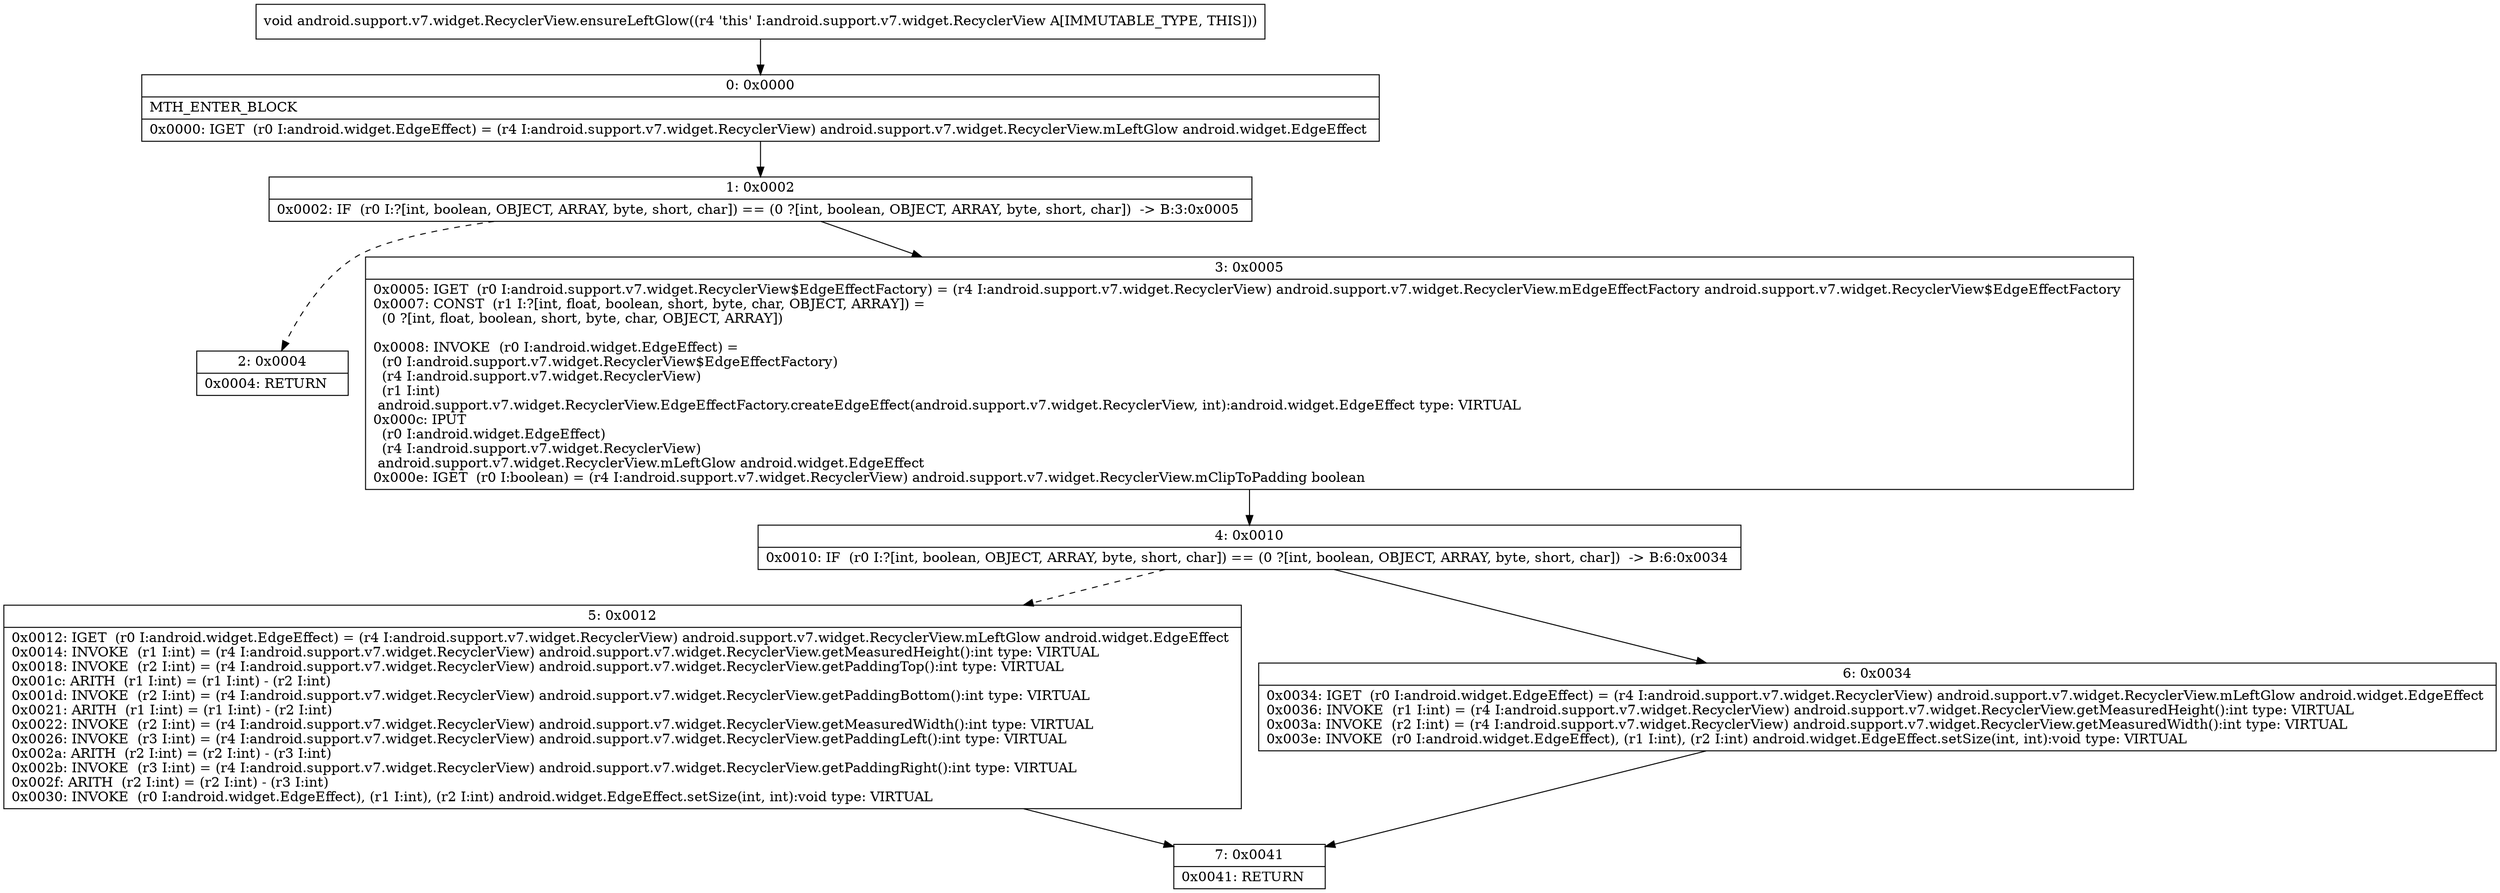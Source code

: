 digraph "CFG forandroid.support.v7.widget.RecyclerView.ensureLeftGlow()V" {
Node_0 [shape=record,label="{0\:\ 0x0000|MTH_ENTER_BLOCK\l|0x0000: IGET  (r0 I:android.widget.EdgeEffect) = (r4 I:android.support.v7.widget.RecyclerView) android.support.v7.widget.RecyclerView.mLeftGlow android.widget.EdgeEffect \l}"];
Node_1 [shape=record,label="{1\:\ 0x0002|0x0002: IF  (r0 I:?[int, boolean, OBJECT, ARRAY, byte, short, char]) == (0 ?[int, boolean, OBJECT, ARRAY, byte, short, char])  \-\> B:3:0x0005 \l}"];
Node_2 [shape=record,label="{2\:\ 0x0004|0x0004: RETURN   \l}"];
Node_3 [shape=record,label="{3\:\ 0x0005|0x0005: IGET  (r0 I:android.support.v7.widget.RecyclerView$EdgeEffectFactory) = (r4 I:android.support.v7.widget.RecyclerView) android.support.v7.widget.RecyclerView.mEdgeEffectFactory android.support.v7.widget.RecyclerView$EdgeEffectFactory \l0x0007: CONST  (r1 I:?[int, float, boolean, short, byte, char, OBJECT, ARRAY]) = \l  (0 ?[int, float, boolean, short, byte, char, OBJECT, ARRAY])\l \l0x0008: INVOKE  (r0 I:android.widget.EdgeEffect) = \l  (r0 I:android.support.v7.widget.RecyclerView$EdgeEffectFactory)\l  (r4 I:android.support.v7.widget.RecyclerView)\l  (r1 I:int)\l android.support.v7.widget.RecyclerView.EdgeEffectFactory.createEdgeEffect(android.support.v7.widget.RecyclerView, int):android.widget.EdgeEffect type: VIRTUAL \l0x000c: IPUT  \l  (r0 I:android.widget.EdgeEffect)\l  (r4 I:android.support.v7.widget.RecyclerView)\l android.support.v7.widget.RecyclerView.mLeftGlow android.widget.EdgeEffect \l0x000e: IGET  (r0 I:boolean) = (r4 I:android.support.v7.widget.RecyclerView) android.support.v7.widget.RecyclerView.mClipToPadding boolean \l}"];
Node_4 [shape=record,label="{4\:\ 0x0010|0x0010: IF  (r0 I:?[int, boolean, OBJECT, ARRAY, byte, short, char]) == (0 ?[int, boolean, OBJECT, ARRAY, byte, short, char])  \-\> B:6:0x0034 \l}"];
Node_5 [shape=record,label="{5\:\ 0x0012|0x0012: IGET  (r0 I:android.widget.EdgeEffect) = (r4 I:android.support.v7.widget.RecyclerView) android.support.v7.widget.RecyclerView.mLeftGlow android.widget.EdgeEffect \l0x0014: INVOKE  (r1 I:int) = (r4 I:android.support.v7.widget.RecyclerView) android.support.v7.widget.RecyclerView.getMeasuredHeight():int type: VIRTUAL \l0x0018: INVOKE  (r2 I:int) = (r4 I:android.support.v7.widget.RecyclerView) android.support.v7.widget.RecyclerView.getPaddingTop():int type: VIRTUAL \l0x001c: ARITH  (r1 I:int) = (r1 I:int) \- (r2 I:int) \l0x001d: INVOKE  (r2 I:int) = (r4 I:android.support.v7.widget.RecyclerView) android.support.v7.widget.RecyclerView.getPaddingBottom():int type: VIRTUAL \l0x0021: ARITH  (r1 I:int) = (r1 I:int) \- (r2 I:int) \l0x0022: INVOKE  (r2 I:int) = (r4 I:android.support.v7.widget.RecyclerView) android.support.v7.widget.RecyclerView.getMeasuredWidth():int type: VIRTUAL \l0x0026: INVOKE  (r3 I:int) = (r4 I:android.support.v7.widget.RecyclerView) android.support.v7.widget.RecyclerView.getPaddingLeft():int type: VIRTUAL \l0x002a: ARITH  (r2 I:int) = (r2 I:int) \- (r3 I:int) \l0x002b: INVOKE  (r3 I:int) = (r4 I:android.support.v7.widget.RecyclerView) android.support.v7.widget.RecyclerView.getPaddingRight():int type: VIRTUAL \l0x002f: ARITH  (r2 I:int) = (r2 I:int) \- (r3 I:int) \l0x0030: INVOKE  (r0 I:android.widget.EdgeEffect), (r1 I:int), (r2 I:int) android.widget.EdgeEffect.setSize(int, int):void type: VIRTUAL \l}"];
Node_6 [shape=record,label="{6\:\ 0x0034|0x0034: IGET  (r0 I:android.widget.EdgeEffect) = (r4 I:android.support.v7.widget.RecyclerView) android.support.v7.widget.RecyclerView.mLeftGlow android.widget.EdgeEffect \l0x0036: INVOKE  (r1 I:int) = (r4 I:android.support.v7.widget.RecyclerView) android.support.v7.widget.RecyclerView.getMeasuredHeight():int type: VIRTUAL \l0x003a: INVOKE  (r2 I:int) = (r4 I:android.support.v7.widget.RecyclerView) android.support.v7.widget.RecyclerView.getMeasuredWidth():int type: VIRTUAL \l0x003e: INVOKE  (r0 I:android.widget.EdgeEffect), (r1 I:int), (r2 I:int) android.widget.EdgeEffect.setSize(int, int):void type: VIRTUAL \l}"];
Node_7 [shape=record,label="{7\:\ 0x0041|0x0041: RETURN   \l}"];
MethodNode[shape=record,label="{void android.support.v7.widget.RecyclerView.ensureLeftGlow((r4 'this' I:android.support.v7.widget.RecyclerView A[IMMUTABLE_TYPE, THIS])) }"];
MethodNode -> Node_0;
Node_0 -> Node_1;
Node_1 -> Node_2[style=dashed];
Node_1 -> Node_3;
Node_3 -> Node_4;
Node_4 -> Node_5[style=dashed];
Node_4 -> Node_6;
Node_5 -> Node_7;
Node_6 -> Node_7;
}


